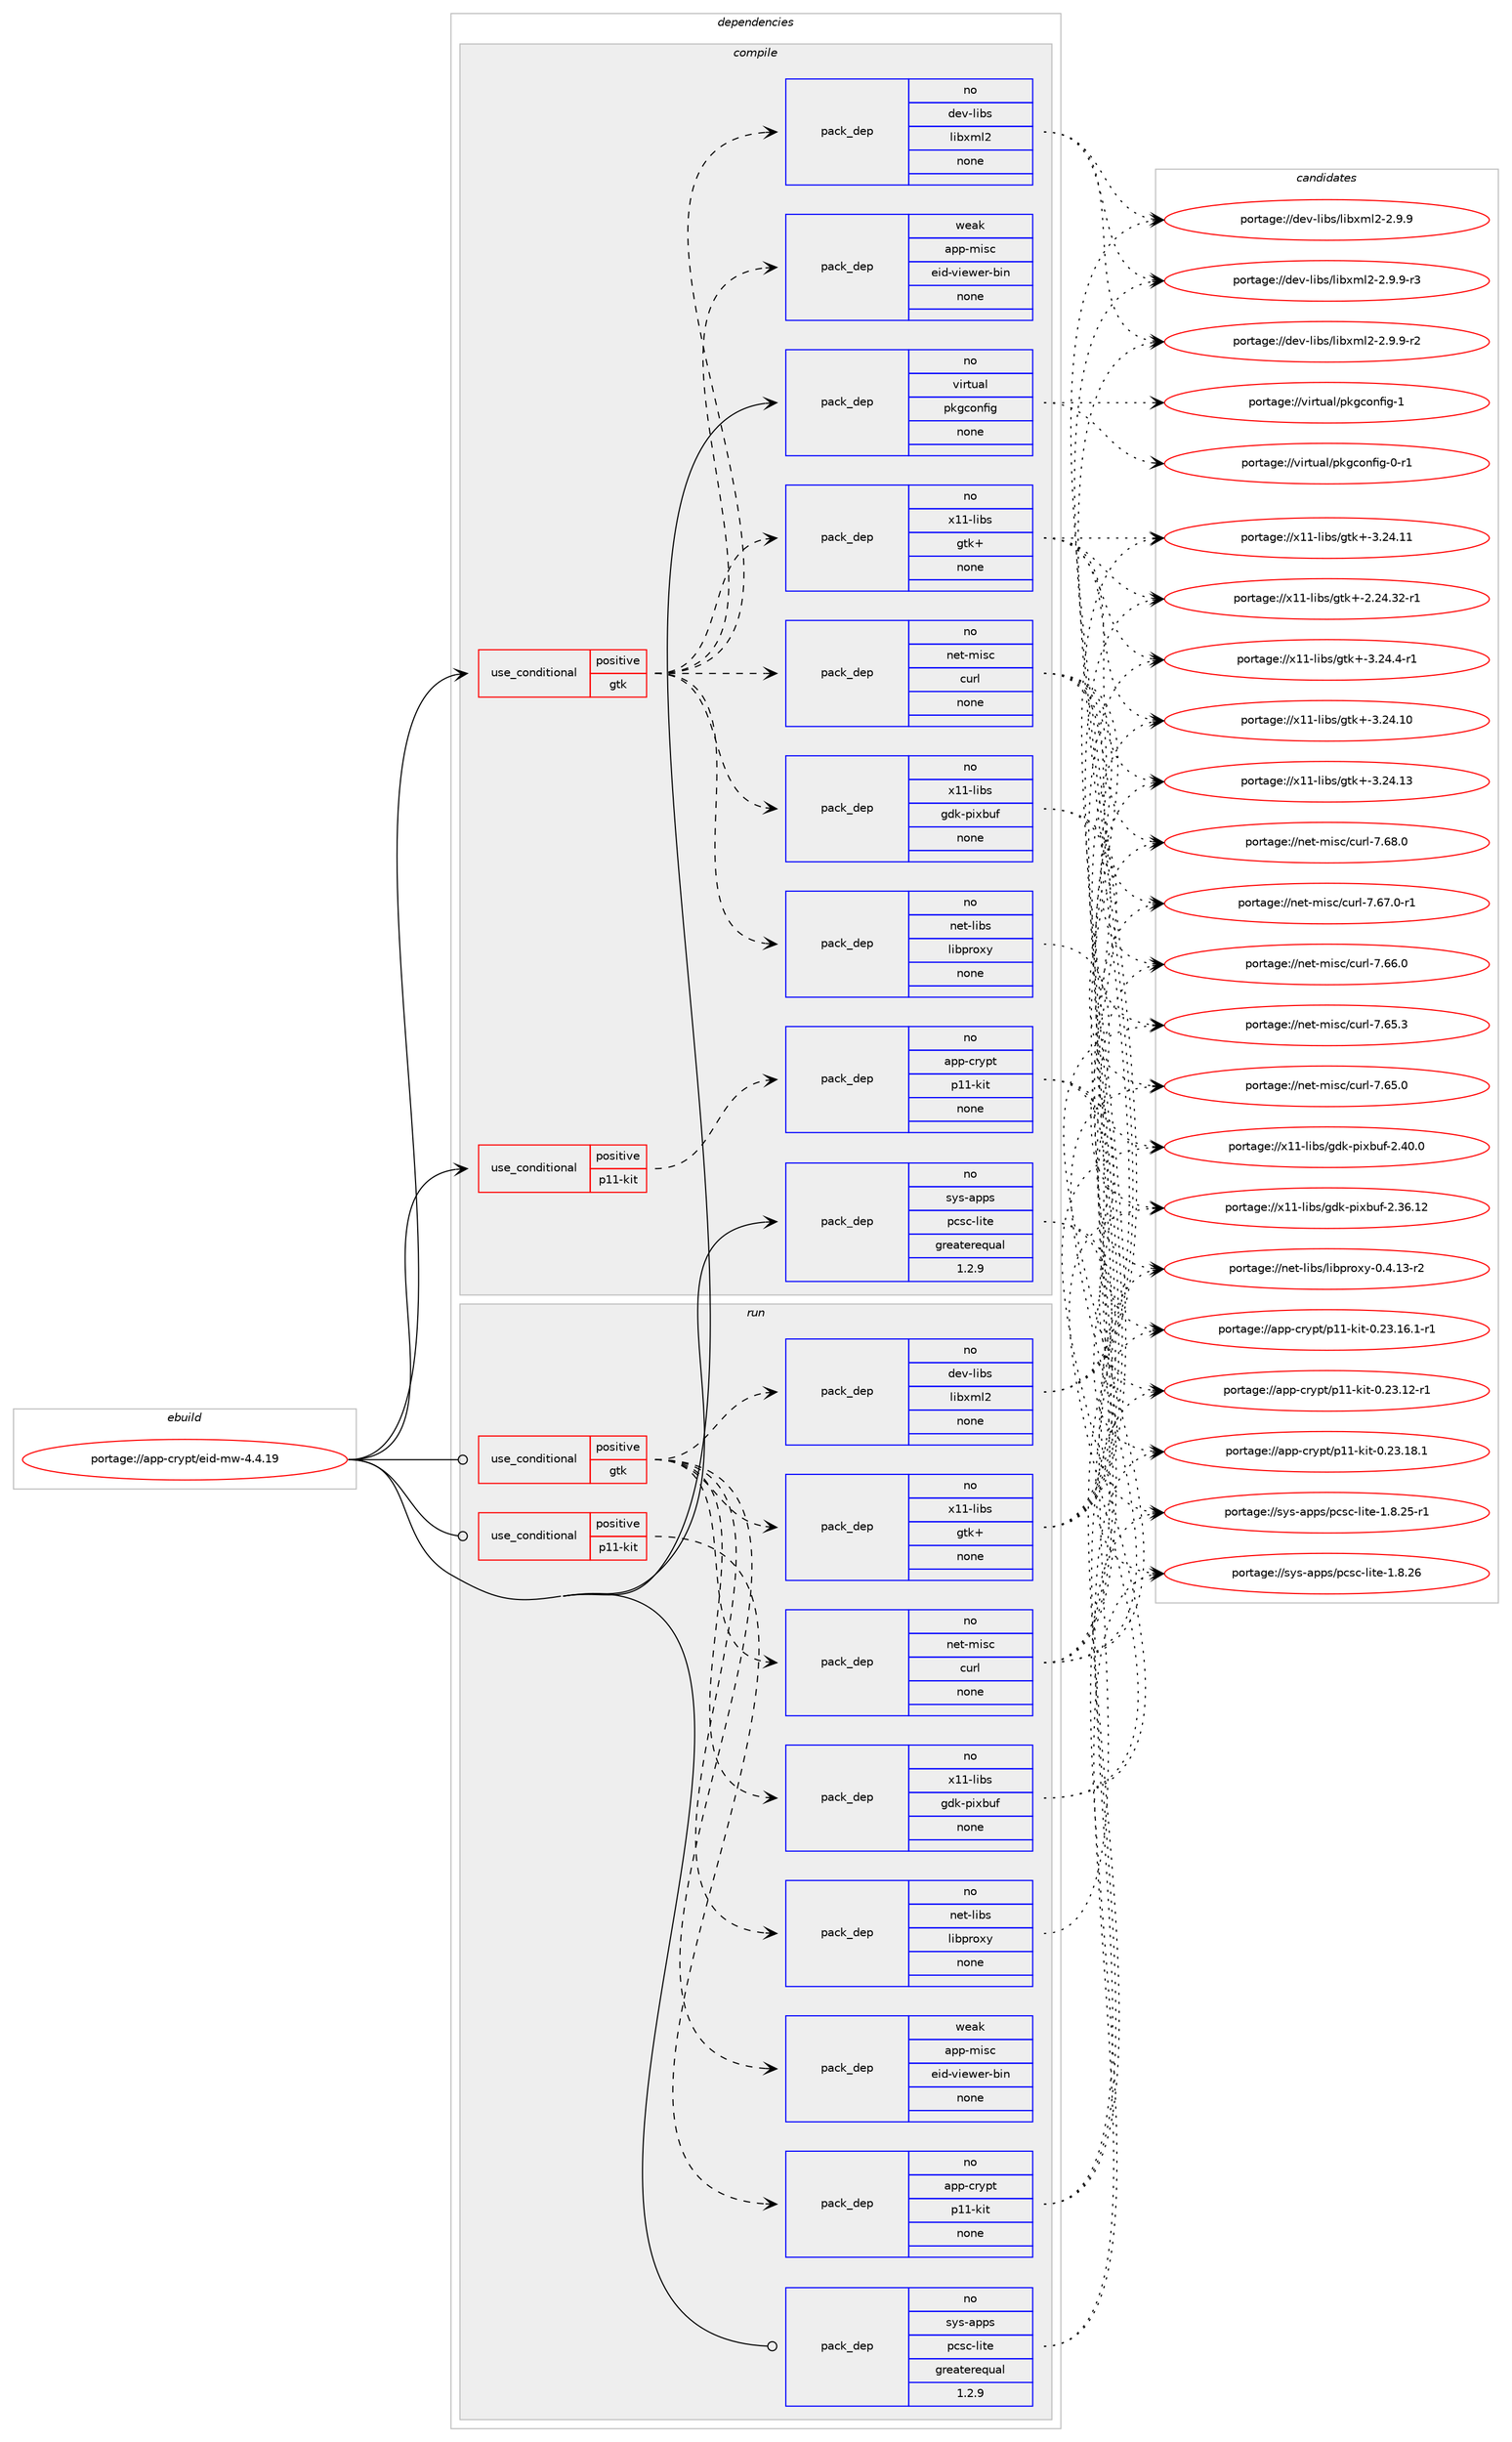 digraph prolog {

# *************
# Graph options
# *************

newrank=true;
concentrate=true;
compound=true;
graph [rankdir=LR,fontname=Helvetica,fontsize=10,ranksep=1.5];#, ranksep=2.5, nodesep=0.2];
edge  [arrowhead=vee];
node  [fontname=Helvetica,fontsize=10];

# **********
# The ebuild
# **********

subgraph cluster_leftcol {
color=gray;
label=<<i>ebuild</i>>;
id [label="portage://app-crypt/eid-mw-4.4.19", color=red, width=4, href="../app-crypt/eid-mw-4.4.19.svg"];
}

# ****************
# The dependencies
# ****************

subgraph cluster_midcol {
color=gray;
label=<<i>dependencies</i>>;
subgraph cluster_compile {
fillcolor="#eeeeee";
style=filled;
label=<<i>compile</i>>;
subgraph cond151612 {
dependency643450 [label=<<TABLE BORDER="0" CELLBORDER="1" CELLSPACING="0" CELLPADDING="4"><TR><TD ROWSPAN="3" CELLPADDING="10">use_conditional</TD></TR><TR><TD>positive</TD></TR><TR><TD>gtk</TD></TR></TABLE>>, shape=none, color=red];
subgraph pack483275 {
dependency643451 [label=<<TABLE BORDER="0" CELLBORDER="1" CELLSPACING="0" CELLPADDING="4" WIDTH="220"><TR><TD ROWSPAN="6" CELLPADDING="30">pack_dep</TD></TR><TR><TD WIDTH="110">no</TD></TR><TR><TD>x11-libs</TD></TR><TR><TD>gdk-pixbuf</TD></TR><TR><TD>none</TD></TR><TR><TD></TD></TR></TABLE>>, shape=none, color=blue];
}
dependency643450:e -> dependency643451:w [weight=20,style="dashed",arrowhead="vee"];
subgraph pack483276 {
dependency643452 [label=<<TABLE BORDER="0" CELLBORDER="1" CELLSPACING="0" CELLPADDING="4" WIDTH="220"><TR><TD ROWSPAN="6" CELLPADDING="30">pack_dep</TD></TR><TR><TD WIDTH="110">no</TD></TR><TR><TD>x11-libs</TD></TR><TR><TD>gtk+</TD></TR><TR><TD>none</TD></TR><TR><TD></TD></TR></TABLE>>, shape=none, color=blue];
}
dependency643450:e -> dependency643452:w [weight=20,style="dashed",arrowhead="vee"];
subgraph pack483277 {
dependency643453 [label=<<TABLE BORDER="0" CELLBORDER="1" CELLSPACING="0" CELLPADDING="4" WIDTH="220"><TR><TD ROWSPAN="6" CELLPADDING="30">pack_dep</TD></TR><TR><TD WIDTH="110">no</TD></TR><TR><TD>dev-libs</TD></TR><TR><TD>libxml2</TD></TR><TR><TD>none</TD></TR><TR><TD></TD></TR></TABLE>>, shape=none, color=blue];
}
dependency643450:e -> dependency643453:w [weight=20,style="dashed",arrowhead="vee"];
subgraph pack483278 {
dependency643454 [label=<<TABLE BORDER="0" CELLBORDER="1" CELLSPACING="0" CELLPADDING="4" WIDTH="220"><TR><TD ROWSPAN="6" CELLPADDING="30">pack_dep</TD></TR><TR><TD WIDTH="110">no</TD></TR><TR><TD>net-misc</TD></TR><TR><TD>curl</TD></TR><TR><TD>none</TD></TR><TR><TD></TD></TR></TABLE>>, shape=none, color=blue];
}
dependency643450:e -> dependency643454:w [weight=20,style="dashed",arrowhead="vee"];
subgraph pack483279 {
dependency643455 [label=<<TABLE BORDER="0" CELLBORDER="1" CELLSPACING="0" CELLPADDING="4" WIDTH="220"><TR><TD ROWSPAN="6" CELLPADDING="30">pack_dep</TD></TR><TR><TD WIDTH="110">no</TD></TR><TR><TD>net-libs</TD></TR><TR><TD>libproxy</TD></TR><TR><TD>none</TD></TR><TR><TD></TD></TR></TABLE>>, shape=none, color=blue];
}
dependency643450:e -> dependency643455:w [weight=20,style="dashed",arrowhead="vee"];
subgraph pack483280 {
dependency643456 [label=<<TABLE BORDER="0" CELLBORDER="1" CELLSPACING="0" CELLPADDING="4" WIDTH="220"><TR><TD ROWSPAN="6" CELLPADDING="30">pack_dep</TD></TR><TR><TD WIDTH="110">weak</TD></TR><TR><TD>app-misc</TD></TR><TR><TD>eid-viewer-bin</TD></TR><TR><TD>none</TD></TR><TR><TD></TD></TR></TABLE>>, shape=none, color=blue];
}
dependency643450:e -> dependency643456:w [weight=20,style="dashed",arrowhead="vee"];
}
id:e -> dependency643450:w [weight=20,style="solid",arrowhead="vee"];
subgraph cond151613 {
dependency643457 [label=<<TABLE BORDER="0" CELLBORDER="1" CELLSPACING="0" CELLPADDING="4"><TR><TD ROWSPAN="3" CELLPADDING="10">use_conditional</TD></TR><TR><TD>positive</TD></TR><TR><TD>p11-kit</TD></TR></TABLE>>, shape=none, color=red];
subgraph pack483281 {
dependency643458 [label=<<TABLE BORDER="0" CELLBORDER="1" CELLSPACING="0" CELLPADDING="4" WIDTH="220"><TR><TD ROWSPAN="6" CELLPADDING="30">pack_dep</TD></TR><TR><TD WIDTH="110">no</TD></TR><TR><TD>app-crypt</TD></TR><TR><TD>p11-kit</TD></TR><TR><TD>none</TD></TR><TR><TD></TD></TR></TABLE>>, shape=none, color=blue];
}
dependency643457:e -> dependency643458:w [weight=20,style="dashed",arrowhead="vee"];
}
id:e -> dependency643457:w [weight=20,style="solid",arrowhead="vee"];
subgraph pack483282 {
dependency643459 [label=<<TABLE BORDER="0" CELLBORDER="1" CELLSPACING="0" CELLPADDING="4" WIDTH="220"><TR><TD ROWSPAN="6" CELLPADDING="30">pack_dep</TD></TR><TR><TD WIDTH="110">no</TD></TR><TR><TD>sys-apps</TD></TR><TR><TD>pcsc-lite</TD></TR><TR><TD>greaterequal</TD></TR><TR><TD>1.2.9</TD></TR></TABLE>>, shape=none, color=blue];
}
id:e -> dependency643459:w [weight=20,style="solid",arrowhead="vee"];
subgraph pack483283 {
dependency643460 [label=<<TABLE BORDER="0" CELLBORDER="1" CELLSPACING="0" CELLPADDING="4" WIDTH="220"><TR><TD ROWSPAN="6" CELLPADDING="30">pack_dep</TD></TR><TR><TD WIDTH="110">no</TD></TR><TR><TD>virtual</TD></TR><TR><TD>pkgconfig</TD></TR><TR><TD>none</TD></TR><TR><TD></TD></TR></TABLE>>, shape=none, color=blue];
}
id:e -> dependency643460:w [weight=20,style="solid",arrowhead="vee"];
}
subgraph cluster_compileandrun {
fillcolor="#eeeeee";
style=filled;
label=<<i>compile and run</i>>;
}
subgraph cluster_run {
fillcolor="#eeeeee";
style=filled;
label=<<i>run</i>>;
subgraph cond151614 {
dependency643461 [label=<<TABLE BORDER="0" CELLBORDER="1" CELLSPACING="0" CELLPADDING="4"><TR><TD ROWSPAN="3" CELLPADDING="10">use_conditional</TD></TR><TR><TD>positive</TD></TR><TR><TD>gtk</TD></TR></TABLE>>, shape=none, color=red];
subgraph pack483284 {
dependency643462 [label=<<TABLE BORDER="0" CELLBORDER="1" CELLSPACING="0" CELLPADDING="4" WIDTH="220"><TR><TD ROWSPAN="6" CELLPADDING="30">pack_dep</TD></TR><TR><TD WIDTH="110">no</TD></TR><TR><TD>x11-libs</TD></TR><TR><TD>gdk-pixbuf</TD></TR><TR><TD>none</TD></TR><TR><TD></TD></TR></TABLE>>, shape=none, color=blue];
}
dependency643461:e -> dependency643462:w [weight=20,style="dashed",arrowhead="vee"];
subgraph pack483285 {
dependency643463 [label=<<TABLE BORDER="0" CELLBORDER="1" CELLSPACING="0" CELLPADDING="4" WIDTH="220"><TR><TD ROWSPAN="6" CELLPADDING="30">pack_dep</TD></TR><TR><TD WIDTH="110">no</TD></TR><TR><TD>x11-libs</TD></TR><TR><TD>gtk+</TD></TR><TR><TD>none</TD></TR><TR><TD></TD></TR></TABLE>>, shape=none, color=blue];
}
dependency643461:e -> dependency643463:w [weight=20,style="dashed",arrowhead="vee"];
subgraph pack483286 {
dependency643464 [label=<<TABLE BORDER="0" CELLBORDER="1" CELLSPACING="0" CELLPADDING="4" WIDTH="220"><TR><TD ROWSPAN="6" CELLPADDING="30">pack_dep</TD></TR><TR><TD WIDTH="110">no</TD></TR><TR><TD>dev-libs</TD></TR><TR><TD>libxml2</TD></TR><TR><TD>none</TD></TR><TR><TD></TD></TR></TABLE>>, shape=none, color=blue];
}
dependency643461:e -> dependency643464:w [weight=20,style="dashed",arrowhead="vee"];
subgraph pack483287 {
dependency643465 [label=<<TABLE BORDER="0" CELLBORDER="1" CELLSPACING="0" CELLPADDING="4" WIDTH="220"><TR><TD ROWSPAN="6" CELLPADDING="30">pack_dep</TD></TR><TR><TD WIDTH="110">no</TD></TR><TR><TD>net-misc</TD></TR><TR><TD>curl</TD></TR><TR><TD>none</TD></TR><TR><TD></TD></TR></TABLE>>, shape=none, color=blue];
}
dependency643461:e -> dependency643465:w [weight=20,style="dashed",arrowhead="vee"];
subgraph pack483288 {
dependency643466 [label=<<TABLE BORDER="0" CELLBORDER="1" CELLSPACING="0" CELLPADDING="4" WIDTH="220"><TR><TD ROWSPAN="6" CELLPADDING="30">pack_dep</TD></TR><TR><TD WIDTH="110">no</TD></TR><TR><TD>net-libs</TD></TR><TR><TD>libproxy</TD></TR><TR><TD>none</TD></TR><TR><TD></TD></TR></TABLE>>, shape=none, color=blue];
}
dependency643461:e -> dependency643466:w [weight=20,style="dashed",arrowhead="vee"];
subgraph pack483289 {
dependency643467 [label=<<TABLE BORDER="0" CELLBORDER="1" CELLSPACING="0" CELLPADDING="4" WIDTH="220"><TR><TD ROWSPAN="6" CELLPADDING="30">pack_dep</TD></TR><TR><TD WIDTH="110">weak</TD></TR><TR><TD>app-misc</TD></TR><TR><TD>eid-viewer-bin</TD></TR><TR><TD>none</TD></TR><TR><TD></TD></TR></TABLE>>, shape=none, color=blue];
}
dependency643461:e -> dependency643467:w [weight=20,style="dashed",arrowhead="vee"];
}
id:e -> dependency643461:w [weight=20,style="solid",arrowhead="odot"];
subgraph cond151615 {
dependency643468 [label=<<TABLE BORDER="0" CELLBORDER="1" CELLSPACING="0" CELLPADDING="4"><TR><TD ROWSPAN="3" CELLPADDING="10">use_conditional</TD></TR><TR><TD>positive</TD></TR><TR><TD>p11-kit</TD></TR></TABLE>>, shape=none, color=red];
subgraph pack483290 {
dependency643469 [label=<<TABLE BORDER="0" CELLBORDER="1" CELLSPACING="0" CELLPADDING="4" WIDTH="220"><TR><TD ROWSPAN="6" CELLPADDING="30">pack_dep</TD></TR><TR><TD WIDTH="110">no</TD></TR><TR><TD>app-crypt</TD></TR><TR><TD>p11-kit</TD></TR><TR><TD>none</TD></TR><TR><TD></TD></TR></TABLE>>, shape=none, color=blue];
}
dependency643468:e -> dependency643469:w [weight=20,style="dashed",arrowhead="vee"];
}
id:e -> dependency643468:w [weight=20,style="solid",arrowhead="odot"];
subgraph pack483291 {
dependency643470 [label=<<TABLE BORDER="0" CELLBORDER="1" CELLSPACING="0" CELLPADDING="4" WIDTH="220"><TR><TD ROWSPAN="6" CELLPADDING="30">pack_dep</TD></TR><TR><TD WIDTH="110">no</TD></TR><TR><TD>sys-apps</TD></TR><TR><TD>pcsc-lite</TD></TR><TR><TD>greaterequal</TD></TR><TR><TD>1.2.9</TD></TR></TABLE>>, shape=none, color=blue];
}
id:e -> dependency643470:w [weight=20,style="solid",arrowhead="odot"];
}
}

# **************
# The candidates
# **************

subgraph cluster_choices {
rank=same;
color=gray;
label=<<i>candidates</i>>;

subgraph choice483275 {
color=black;
nodesep=1;
choice1204949451081059811547103100107451121051209811710245504652484648 [label="portage://x11-libs/gdk-pixbuf-2.40.0", color=red, width=4,href="../x11-libs/gdk-pixbuf-2.40.0.svg"];
choice120494945108105981154710310010745112105120981171024550465154464950 [label="portage://x11-libs/gdk-pixbuf-2.36.12", color=red, width=4,href="../x11-libs/gdk-pixbuf-2.36.12.svg"];
dependency643451:e -> choice1204949451081059811547103100107451121051209811710245504652484648:w [style=dotted,weight="100"];
dependency643451:e -> choice120494945108105981154710310010745112105120981171024550465154464950:w [style=dotted,weight="100"];
}
subgraph choice483276 {
color=black;
nodesep=1;
choice120494945108105981154710311610743455146505246524511449 [label="portage://x11-libs/gtk+-3.24.4-r1", color=red, width=4,href="../x11-libs/gtk+-3.24.4-r1.svg"];
choice1204949451081059811547103116107434551465052464951 [label="portage://x11-libs/gtk+-3.24.13", color=red, width=4,href="../x11-libs/gtk+-3.24.13.svg"];
choice1204949451081059811547103116107434551465052464949 [label="portage://x11-libs/gtk+-3.24.11", color=red, width=4,href="../x11-libs/gtk+-3.24.11.svg"];
choice1204949451081059811547103116107434551465052464948 [label="portage://x11-libs/gtk+-3.24.10", color=red, width=4,href="../x11-libs/gtk+-3.24.10.svg"];
choice12049494510810598115471031161074345504650524651504511449 [label="portage://x11-libs/gtk+-2.24.32-r1", color=red, width=4,href="../x11-libs/gtk+-2.24.32-r1.svg"];
dependency643452:e -> choice120494945108105981154710311610743455146505246524511449:w [style=dotted,weight="100"];
dependency643452:e -> choice1204949451081059811547103116107434551465052464951:w [style=dotted,weight="100"];
dependency643452:e -> choice1204949451081059811547103116107434551465052464949:w [style=dotted,weight="100"];
dependency643452:e -> choice1204949451081059811547103116107434551465052464948:w [style=dotted,weight="100"];
dependency643452:e -> choice12049494510810598115471031161074345504650524651504511449:w [style=dotted,weight="100"];
}
subgraph choice483277 {
color=black;
nodesep=1;
choice10010111845108105981154710810598120109108504550465746574511451 [label="portage://dev-libs/libxml2-2.9.9-r3", color=red, width=4,href="../dev-libs/libxml2-2.9.9-r3.svg"];
choice10010111845108105981154710810598120109108504550465746574511450 [label="portage://dev-libs/libxml2-2.9.9-r2", color=red, width=4,href="../dev-libs/libxml2-2.9.9-r2.svg"];
choice1001011184510810598115471081059812010910850455046574657 [label="portage://dev-libs/libxml2-2.9.9", color=red, width=4,href="../dev-libs/libxml2-2.9.9.svg"];
dependency643453:e -> choice10010111845108105981154710810598120109108504550465746574511451:w [style=dotted,weight="100"];
dependency643453:e -> choice10010111845108105981154710810598120109108504550465746574511450:w [style=dotted,weight="100"];
dependency643453:e -> choice1001011184510810598115471081059812010910850455046574657:w [style=dotted,weight="100"];
}
subgraph choice483278 {
color=black;
nodesep=1;
choice1101011164510910511599479911711410845554654564648 [label="portage://net-misc/curl-7.68.0", color=red, width=4,href="../net-misc/curl-7.68.0.svg"];
choice11010111645109105115994799117114108455546545546484511449 [label="portage://net-misc/curl-7.67.0-r1", color=red, width=4,href="../net-misc/curl-7.67.0-r1.svg"];
choice1101011164510910511599479911711410845554654544648 [label="portage://net-misc/curl-7.66.0", color=red, width=4,href="../net-misc/curl-7.66.0.svg"];
choice1101011164510910511599479911711410845554654534651 [label="portage://net-misc/curl-7.65.3", color=red, width=4,href="../net-misc/curl-7.65.3.svg"];
choice1101011164510910511599479911711410845554654534648 [label="portage://net-misc/curl-7.65.0", color=red, width=4,href="../net-misc/curl-7.65.0.svg"];
dependency643454:e -> choice1101011164510910511599479911711410845554654564648:w [style=dotted,weight="100"];
dependency643454:e -> choice11010111645109105115994799117114108455546545546484511449:w [style=dotted,weight="100"];
dependency643454:e -> choice1101011164510910511599479911711410845554654544648:w [style=dotted,weight="100"];
dependency643454:e -> choice1101011164510910511599479911711410845554654534651:w [style=dotted,weight="100"];
dependency643454:e -> choice1101011164510910511599479911711410845554654534648:w [style=dotted,weight="100"];
}
subgraph choice483279 {
color=black;
nodesep=1;
choice11010111645108105981154710810598112114111120121454846524649514511450 [label="portage://net-libs/libproxy-0.4.13-r2", color=red, width=4,href="../net-libs/libproxy-0.4.13-r2.svg"];
dependency643455:e -> choice11010111645108105981154710810598112114111120121454846524649514511450:w [style=dotted,weight="100"];
}
subgraph choice483280 {
color=black;
nodesep=1;
}
subgraph choice483281 {
color=black;
nodesep=1;
choice9711211245991141211121164711249494510710511645484650514649564649 [label="portage://app-crypt/p11-kit-0.23.18.1", color=red, width=4,href="../app-crypt/p11-kit-0.23.18.1.svg"];
choice97112112459911412111211647112494945107105116454846505146495446494511449 [label="portage://app-crypt/p11-kit-0.23.16.1-r1", color=red, width=4,href="../app-crypt/p11-kit-0.23.16.1-r1.svg"];
choice9711211245991141211121164711249494510710511645484650514649504511449 [label="portage://app-crypt/p11-kit-0.23.12-r1", color=red, width=4,href="../app-crypt/p11-kit-0.23.12-r1.svg"];
dependency643458:e -> choice9711211245991141211121164711249494510710511645484650514649564649:w [style=dotted,weight="100"];
dependency643458:e -> choice97112112459911412111211647112494945107105116454846505146495446494511449:w [style=dotted,weight="100"];
dependency643458:e -> choice9711211245991141211121164711249494510710511645484650514649504511449:w [style=dotted,weight="100"];
}
subgraph choice483282 {
color=black;
nodesep=1;
choice11512111545971121121154711299115994510810511610145494656465054 [label="portage://sys-apps/pcsc-lite-1.8.26", color=red, width=4,href="../sys-apps/pcsc-lite-1.8.26.svg"];
choice115121115459711211211547112991159945108105116101454946564650534511449 [label="portage://sys-apps/pcsc-lite-1.8.25-r1", color=red, width=4,href="../sys-apps/pcsc-lite-1.8.25-r1.svg"];
dependency643459:e -> choice11512111545971121121154711299115994510810511610145494656465054:w [style=dotted,weight="100"];
dependency643459:e -> choice115121115459711211211547112991159945108105116101454946564650534511449:w [style=dotted,weight="100"];
}
subgraph choice483283 {
color=black;
nodesep=1;
choice1181051141161179710847112107103991111101021051034549 [label="portage://virtual/pkgconfig-1", color=red, width=4,href="../virtual/pkgconfig-1.svg"];
choice11810511411611797108471121071039911111010210510345484511449 [label="portage://virtual/pkgconfig-0-r1", color=red, width=4,href="../virtual/pkgconfig-0-r1.svg"];
dependency643460:e -> choice1181051141161179710847112107103991111101021051034549:w [style=dotted,weight="100"];
dependency643460:e -> choice11810511411611797108471121071039911111010210510345484511449:w [style=dotted,weight="100"];
}
subgraph choice483284 {
color=black;
nodesep=1;
choice1204949451081059811547103100107451121051209811710245504652484648 [label="portage://x11-libs/gdk-pixbuf-2.40.0", color=red, width=4,href="../x11-libs/gdk-pixbuf-2.40.0.svg"];
choice120494945108105981154710310010745112105120981171024550465154464950 [label="portage://x11-libs/gdk-pixbuf-2.36.12", color=red, width=4,href="../x11-libs/gdk-pixbuf-2.36.12.svg"];
dependency643462:e -> choice1204949451081059811547103100107451121051209811710245504652484648:w [style=dotted,weight="100"];
dependency643462:e -> choice120494945108105981154710310010745112105120981171024550465154464950:w [style=dotted,weight="100"];
}
subgraph choice483285 {
color=black;
nodesep=1;
choice120494945108105981154710311610743455146505246524511449 [label="portage://x11-libs/gtk+-3.24.4-r1", color=red, width=4,href="../x11-libs/gtk+-3.24.4-r1.svg"];
choice1204949451081059811547103116107434551465052464951 [label="portage://x11-libs/gtk+-3.24.13", color=red, width=4,href="../x11-libs/gtk+-3.24.13.svg"];
choice1204949451081059811547103116107434551465052464949 [label="portage://x11-libs/gtk+-3.24.11", color=red, width=4,href="../x11-libs/gtk+-3.24.11.svg"];
choice1204949451081059811547103116107434551465052464948 [label="portage://x11-libs/gtk+-3.24.10", color=red, width=4,href="../x11-libs/gtk+-3.24.10.svg"];
choice12049494510810598115471031161074345504650524651504511449 [label="portage://x11-libs/gtk+-2.24.32-r1", color=red, width=4,href="../x11-libs/gtk+-2.24.32-r1.svg"];
dependency643463:e -> choice120494945108105981154710311610743455146505246524511449:w [style=dotted,weight="100"];
dependency643463:e -> choice1204949451081059811547103116107434551465052464951:w [style=dotted,weight="100"];
dependency643463:e -> choice1204949451081059811547103116107434551465052464949:w [style=dotted,weight="100"];
dependency643463:e -> choice1204949451081059811547103116107434551465052464948:w [style=dotted,weight="100"];
dependency643463:e -> choice12049494510810598115471031161074345504650524651504511449:w [style=dotted,weight="100"];
}
subgraph choice483286 {
color=black;
nodesep=1;
choice10010111845108105981154710810598120109108504550465746574511451 [label="portage://dev-libs/libxml2-2.9.9-r3", color=red, width=4,href="../dev-libs/libxml2-2.9.9-r3.svg"];
choice10010111845108105981154710810598120109108504550465746574511450 [label="portage://dev-libs/libxml2-2.9.9-r2", color=red, width=4,href="../dev-libs/libxml2-2.9.9-r2.svg"];
choice1001011184510810598115471081059812010910850455046574657 [label="portage://dev-libs/libxml2-2.9.9", color=red, width=4,href="../dev-libs/libxml2-2.9.9.svg"];
dependency643464:e -> choice10010111845108105981154710810598120109108504550465746574511451:w [style=dotted,weight="100"];
dependency643464:e -> choice10010111845108105981154710810598120109108504550465746574511450:w [style=dotted,weight="100"];
dependency643464:e -> choice1001011184510810598115471081059812010910850455046574657:w [style=dotted,weight="100"];
}
subgraph choice483287 {
color=black;
nodesep=1;
choice1101011164510910511599479911711410845554654564648 [label="portage://net-misc/curl-7.68.0", color=red, width=4,href="../net-misc/curl-7.68.0.svg"];
choice11010111645109105115994799117114108455546545546484511449 [label="portage://net-misc/curl-7.67.0-r1", color=red, width=4,href="../net-misc/curl-7.67.0-r1.svg"];
choice1101011164510910511599479911711410845554654544648 [label="portage://net-misc/curl-7.66.0", color=red, width=4,href="../net-misc/curl-7.66.0.svg"];
choice1101011164510910511599479911711410845554654534651 [label="portage://net-misc/curl-7.65.3", color=red, width=4,href="../net-misc/curl-7.65.3.svg"];
choice1101011164510910511599479911711410845554654534648 [label="portage://net-misc/curl-7.65.0", color=red, width=4,href="../net-misc/curl-7.65.0.svg"];
dependency643465:e -> choice1101011164510910511599479911711410845554654564648:w [style=dotted,weight="100"];
dependency643465:e -> choice11010111645109105115994799117114108455546545546484511449:w [style=dotted,weight="100"];
dependency643465:e -> choice1101011164510910511599479911711410845554654544648:w [style=dotted,weight="100"];
dependency643465:e -> choice1101011164510910511599479911711410845554654534651:w [style=dotted,weight="100"];
dependency643465:e -> choice1101011164510910511599479911711410845554654534648:w [style=dotted,weight="100"];
}
subgraph choice483288 {
color=black;
nodesep=1;
choice11010111645108105981154710810598112114111120121454846524649514511450 [label="portage://net-libs/libproxy-0.4.13-r2", color=red, width=4,href="../net-libs/libproxy-0.4.13-r2.svg"];
dependency643466:e -> choice11010111645108105981154710810598112114111120121454846524649514511450:w [style=dotted,weight="100"];
}
subgraph choice483289 {
color=black;
nodesep=1;
}
subgraph choice483290 {
color=black;
nodesep=1;
choice9711211245991141211121164711249494510710511645484650514649564649 [label="portage://app-crypt/p11-kit-0.23.18.1", color=red, width=4,href="../app-crypt/p11-kit-0.23.18.1.svg"];
choice97112112459911412111211647112494945107105116454846505146495446494511449 [label="portage://app-crypt/p11-kit-0.23.16.1-r1", color=red, width=4,href="../app-crypt/p11-kit-0.23.16.1-r1.svg"];
choice9711211245991141211121164711249494510710511645484650514649504511449 [label="portage://app-crypt/p11-kit-0.23.12-r1", color=red, width=4,href="../app-crypt/p11-kit-0.23.12-r1.svg"];
dependency643469:e -> choice9711211245991141211121164711249494510710511645484650514649564649:w [style=dotted,weight="100"];
dependency643469:e -> choice97112112459911412111211647112494945107105116454846505146495446494511449:w [style=dotted,weight="100"];
dependency643469:e -> choice9711211245991141211121164711249494510710511645484650514649504511449:w [style=dotted,weight="100"];
}
subgraph choice483291 {
color=black;
nodesep=1;
choice11512111545971121121154711299115994510810511610145494656465054 [label="portage://sys-apps/pcsc-lite-1.8.26", color=red, width=4,href="../sys-apps/pcsc-lite-1.8.26.svg"];
choice115121115459711211211547112991159945108105116101454946564650534511449 [label="portage://sys-apps/pcsc-lite-1.8.25-r1", color=red, width=4,href="../sys-apps/pcsc-lite-1.8.25-r1.svg"];
dependency643470:e -> choice11512111545971121121154711299115994510810511610145494656465054:w [style=dotted,weight="100"];
dependency643470:e -> choice115121115459711211211547112991159945108105116101454946564650534511449:w [style=dotted,weight="100"];
}
}

}
